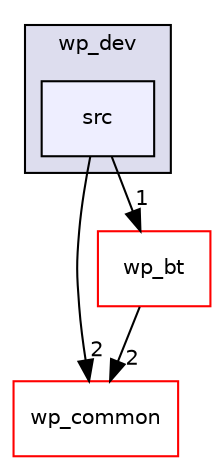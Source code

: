 digraph "src" {
  bgcolor=transparent;
  compound=true
  node [ fontsize="10", fontname="Helvetica"];
  edge [ labelfontsize="10", labelfontname="Helvetica"];
  subgraph clusterdir_9302ac7e3aa509d61fd690b87f2b61b2 {
    graph [ bgcolor="#ddddee", pencolor="black", label="wp_dev" fontname="Helvetica", fontsize="10", URL="dir_9302ac7e3aa509d61fd690b87f2b61b2.html"]
  dir_8feee5dc0120bba9b053aec3044a1c46 [shape=box, label="src", style="filled", fillcolor="#eeeeff", pencolor="black", URL="dir_8feee5dc0120bba9b053aec3044a1c46.html"];
  }
  dir_28711c213e476afb71f97a322fc62cbb [shape=box label="wp_common" color="red" URL="dir_28711c213e476afb71f97a322fc62cbb.html"];
  dir_56690f865c0fb1678ce292c7fd411ad3 [shape=box label="wp_bt" color="red" URL="dir_56690f865c0fb1678ce292c7fd411ad3.html"];
  dir_8feee5dc0120bba9b053aec3044a1c46->dir_28711c213e476afb71f97a322fc62cbb [headlabel="2", labeldistance=1.5 headhref="dir_000013_000007.html"];
  dir_8feee5dc0120bba9b053aec3044a1c46->dir_56690f865c0fb1678ce292c7fd411ad3 [headlabel="1", labeldistance=1.5 headhref="dir_000013_000005.html"];
  dir_56690f865c0fb1678ce292c7fd411ad3->dir_28711c213e476afb71f97a322fc62cbb [headlabel="2", labeldistance=1.5 headhref="dir_000005_000007.html"];
}
